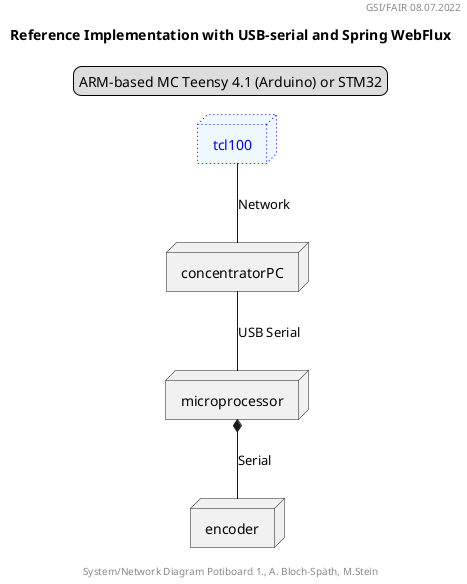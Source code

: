 @startuml

header GSI/FAIR 08.07.2022
footer System/Network Diagram Potiboard 1., A. Bloch-Späth, M.Stein
title Reference Implementation with USB-serial and Spring WebFlux

 legend top right
   ARM-based MC Teensy 4.1 (Arduino) or STM32
 endlegend

node tcl100 #aliceblue;line:blue;line.dotted;text:blue
node concentratorPC
node microprocessor
node encoder
microprocessor *-- encoder : Serial
concentratorPC -- microprocessor : USB Serial
tcl100 -- concentratorPC : Network

@enduml
